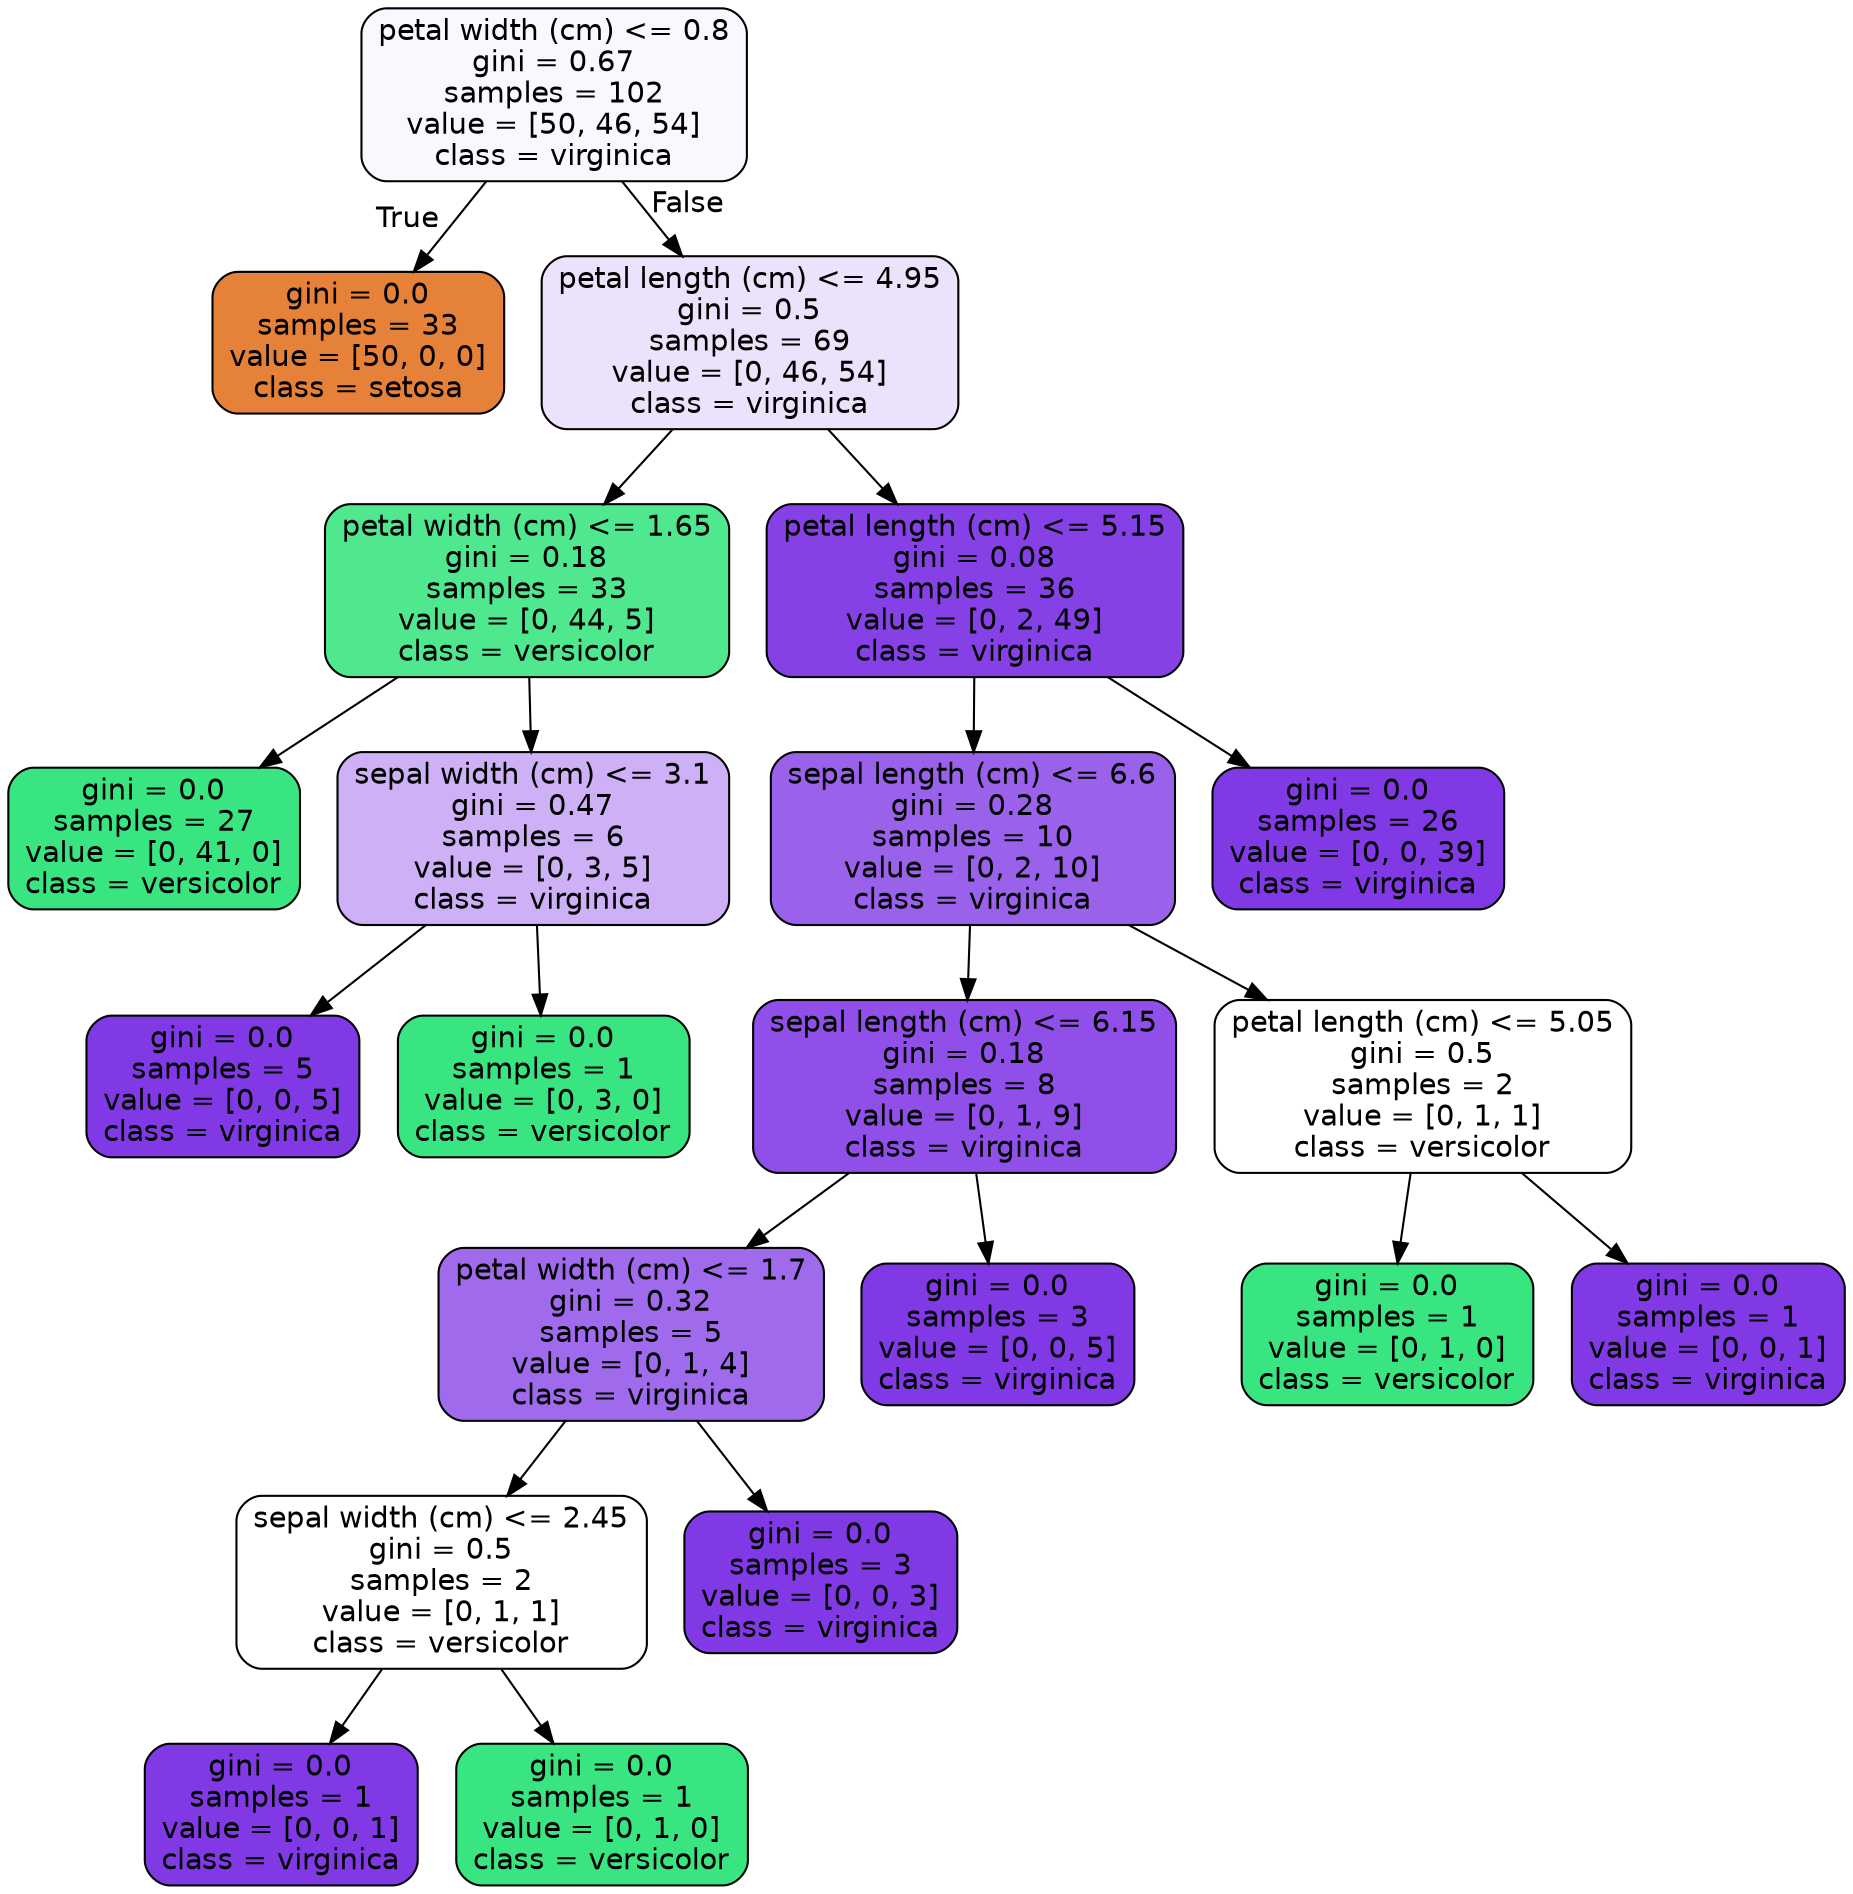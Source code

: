 digraph Tree {
node [shape=box, style="filled, rounded", color="black", fontname=helvetica] ;
edge [fontname=helvetica] ;
0 [label="petal width (cm) <= 0.8\ngini = 0.67\nsamples = 102\nvalue = [50, 46, 54]\nclass = virginica", fillcolor="#faf7fe"] ;
1 [label="gini = 0.0\nsamples = 33\nvalue = [50, 0, 0]\nclass = setosa", fillcolor="#e58139"] ;
0 -> 1 [labeldistance=2.5, labelangle=45, headlabel="True"] ;
2 [label="petal length (cm) <= 4.95\ngini = 0.5\nsamples = 69\nvalue = [0, 46, 54]\nclass = virginica", fillcolor="#ece2fb"] ;
0 -> 2 [labeldistance=2.5, labelangle=-45, headlabel="False"] ;
3 [label="petal width (cm) <= 1.65\ngini = 0.18\nsamples = 33\nvalue = [0, 44, 5]\nclass = versicolor", fillcolor="#50e88f"] ;
2 -> 3 ;
4 [label="gini = 0.0\nsamples = 27\nvalue = [0, 41, 0]\nclass = versicolor", fillcolor="#39e581"] ;
3 -> 4 ;
5 [label="sepal width (cm) <= 3.1\ngini = 0.47\nsamples = 6\nvalue = [0, 3, 5]\nclass = virginica", fillcolor="#cdb0f5"] ;
3 -> 5 ;
6 [label="gini = 0.0\nsamples = 5\nvalue = [0, 0, 5]\nclass = virginica", fillcolor="#8139e5"] ;
5 -> 6 ;
7 [label="gini = 0.0\nsamples = 1\nvalue = [0, 3, 0]\nclass = versicolor", fillcolor="#39e581"] ;
5 -> 7 ;
8 [label="petal length (cm) <= 5.15\ngini = 0.08\nsamples = 36\nvalue = [0, 2, 49]\nclass = virginica", fillcolor="#8641e6"] ;
2 -> 8 ;
9 [label="sepal length (cm) <= 6.6\ngini = 0.28\nsamples = 10\nvalue = [0, 2, 10]\nclass = virginica", fillcolor="#9a61ea"] ;
8 -> 9 ;
10 [label="sepal length (cm) <= 6.15\ngini = 0.18\nsamples = 8\nvalue = [0, 1, 9]\nclass = virginica", fillcolor="#8f4fe8"] ;
9 -> 10 ;
11 [label="petal width (cm) <= 1.7\ngini = 0.32\nsamples = 5\nvalue = [0, 1, 4]\nclass = virginica", fillcolor="#a06aec"] ;
10 -> 11 ;
12 [label="sepal width (cm) <= 2.45\ngini = 0.5\nsamples = 2\nvalue = [0, 1, 1]\nclass = versicolor", fillcolor="#ffffff"] ;
11 -> 12 ;
13 [label="gini = 0.0\nsamples = 1\nvalue = [0, 0, 1]\nclass = virginica", fillcolor="#8139e5"] ;
12 -> 13 ;
14 [label="gini = 0.0\nsamples = 1\nvalue = [0, 1, 0]\nclass = versicolor", fillcolor="#39e581"] ;
12 -> 14 ;
15 [label="gini = 0.0\nsamples = 3\nvalue = [0, 0, 3]\nclass = virginica", fillcolor="#8139e5"] ;
11 -> 15 ;
16 [label="gini = 0.0\nsamples = 3\nvalue = [0, 0, 5]\nclass = virginica", fillcolor="#8139e5"] ;
10 -> 16 ;
17 [label="petal length (cm) <= 5.05\ngini = 0.5\nsamples = 2\nvalue = [0, 1, 1]\nclass = versicolor", fillcolor="#ffffff"] ;
9 -> 17 ;
18 [label="gini = 0.0\nsamples = 1\nvalue = [0, 1, 0]\nclass = versicolor", fillcolor="#39e581"] ;
17 -> 18 ;
19 [label="gini = 0.0\nsamples = 1\nvalue = [0, 0, 1]\nclass = virginica", fillcolor="#8139e5"] ;
17 -> 19 ;
20 [label="gini = 0.0\nsamples = 26\nvalue = [0, 0, 39]\nclass = virginica", fillcolor="#8139e5"] ;
8 -> 20 ;
}